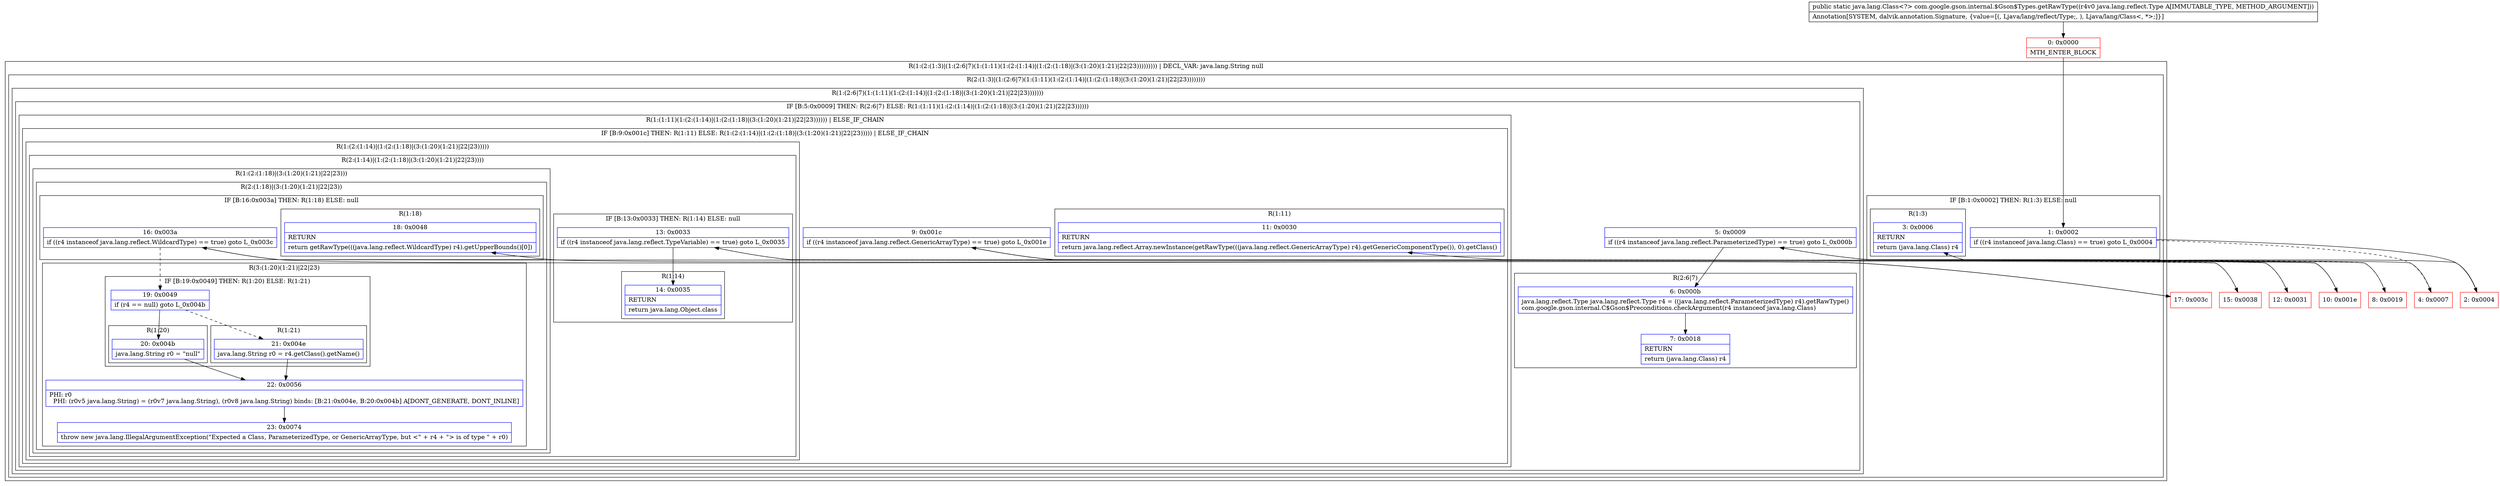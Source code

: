 digraph "CFG forcom.google.gson.internal.$Gson$Types.getRawType(Ljava\/lang\/reflect\/Type;)Ljava\/lang\/Class;" {
subgraph cluster_Region_444453691 {
label = "R(1:(2:(1:3)|(1:(2:6|7)(1:(1:11)(1:(2:(1:14)|(1:(2:(1:18)|(3:(1:20)(1:21)|22|23))))))))) | DECL_VAR: java.lang.String null\l";
node [shape=record,color=blue];
subgraph cluster_Region_1565837407 {
label = "R(2:(1:3)|(1:(2:6|7)(1:(1:11)(1:(2:(1:14)|(1:(2:(1:18)|(3:(1:20)(1:21)|22|23))))))))";
node [shape=record,color=blue];
subgraph cluster_IfRegion_1597976189 {
label = "IF [B:1:0x0002] THEN: R(1:3) ELSE: null";
node [shape=record,color=blue];
Node_1 [shape=record,label="{1\:\ 0x0002|if ((r4 instanceof java.lang.Class) == true) goto L_0x0004\l}"];
subgraph cluster_Region_947724394 {
label = "R(1:3)";
node [shape=record,color=blue];
Node_3 [shape=record,label="{3\:\ 0x0006|RETURN\l|return (java.lang.Class) r4\l}"];
}
}
subgraph cluster_Region_1290655829 {
label = "R(1:(2:6|7)(1:(1:11)(1:(2:(1:14)|(1:(2:(1:18)|(3:(1:20)(1:21)|22|23)))))))";
node [shape=record,color=blue];
subgraph cluster_IfRegion_931194791 {
label = "IF [B:5:0x0009] THEN: R(2:6|7) ELSE: R(1:(1:11)(1:(2:(1:14)|(1:(2:(1:18)|(3:(1:20)(1:21)|22|23))))))";
node [shape=record,color=blue];
Node_5 [shape=record,label="{5\:\ 0x0009|if ((r4 instanceof java.lang.reflect.ParameterizedType) == true) goto L_0x000b\l}"];
subgraph cluster_Region_295512988 {
label = "R(2:6|7)";
node [shape=record,color=blue];
Node_6 [shape=record,label="{6\:\ 0x000b|java.lang.reflect.Type java.lang.reflect.Type r4 = ((java.lang.reflect.ParameterizedType) r4).getRawType()\lcom.google.gson.internal.C$Gson$Preconditions.checkArgument(r4 instanceof java.lang.Class)\l}"];
Node_7 [shape=record,label="{7\:\ 0x0018|RETURN\l|return (java.lang.Class) r4\l}"];
}
subgraph cluster_Region_300579820 {
label = "R(1:(1:11)(1:(2:(1:14)|(1:(2:(1:18)|(3:(1:20)(1:21)|22|23)))))) | ELSE_IF_CHAIN\l";
node [shape=record,color=blue];
subgraph cluster_IfRegion_1086678987 {
label = "IF [B:9:0x001c] THEN: R(1:11) ELSE: R(1:(2:(1:14)|(1:(2:(1:18)|(3:(1:20)(1:21)|22|23))))) | ELSE_IF_CHAIN\l";
node [shape=record,color=blue];
Node_9 [shape=record,label="{9\:\ 0x001c|if ((r4 instanceof java.lang.reflect.GenericArrayType) == true) goto L_0x001e\l}"];
subgraph cluster_Region_1648894198 {
label = "R(1:11)";
node [shape=record,color=blue];
Node_11 [shape=record,label="{11\:\ 0x0030|RETURN\l|return java.lang.reflect.Array.newInstance(getRawType(((java.lang.reflect.GenericArrayType) r4).getGenericComponentType()), 0).getClass()\l}"];
}
subgraph cluster_Region_1380273863 {
label = "R(1:(2:(1:14)|(1:(2:(1:18)|(3:(1:20)(1:21)|22|23)))))";
node [shape=record,color=blue];
subgraph cluster_Region_280132216 {
label = "R(2:(1:14)|(1:(2:(1:18)|(3:(1:20)(1:21)|22|23))))";
node [shape=record,color=blue];
subgraph cluster_IfRegion_2074262682 {
label = "IF [B:13:0x0033] THEN: R(1:14) ELSE: null";
node [shape=record,color=blue];
Node_13 [shape=record,label="{13\:\ 0x0033|if ((r4 instanceof java.lang.reflect.TypeVariable) == true) goto L_0x0035\l}"];
subgraph cluster_Region_1489927304 {
label = "R(1:14)";
node [shape=record,color=blue];
Node_14 [shape=record,label="{14\:\ 0x0035|RETURN\l|return java.lang.Object.class\l}"];
}
}
subgraph cluster_Region_537207328 {
label = "R(1:(2:(1:18)|(3:(1:20)(1:21)|22|23)))";
node [shape=record,color=blue];
subgraph cluster_Region_602406370 {
label = "R(2:(1:18)|(3:(1:20)(1:21)|22|23))";
node [shape=record,color=blue];
subgraph cluster_IfRegion_1297073000 {
label = "IF [B:16:0x003a] THEN: R(1:18) ELSE: null";
node [shape=record,color=blue];
Node_16 [shape=record,label="{16\:\ 0x003a|if ((r4 instanceof java.lang.reflect.WildcardType) == true) goto L_0x003c\l}"];
subgraph cluster_Region_1724832885 {
label = "R(1:18)";
node [shape=record,color=blue];
Node_18 [shape=record,label="{18\:\ 0x0048|RETURN\l|return getRawType(((java.lang.reflect.WildcardType) r4).getUpperBounds()[0])\l}"];
}
}
subgraph cluster_Region_1876162222 {
label = "R(3:(1:20)(1:21)|22|23)";
node [shape=record,color=blue];
subgraph cluster_IfRegion_1934036571 {
label = "IF [B:19:0x0049] THEN: R(1:20) ELSE: R(1:21)";
node [shape=record,color=blue];
Node_19 [shape=record,label="{19\:\ 0x0049|if (r4 == null) goto L_0x004b\l}"];
subgraph cluster_Region_1962507133 {
label = "R(1:20)";
node [shape=record,color=blue];
Node_20 [shape=record,label="{20\:\ 0x004b|java.lang.String r0 = \"null\"\l}"];
}
subgraph cluster_Region_1774982911 {
label = "R(1:21)";
node [shape=record,color=blue];
Node_21 [shape=record,label="{21\:\ 0x004e|java.lang.String r0 = r4.getClass().getName()\l}"];
}
}
Node_22 [shape=record,label="{22\:\ 0x0056|PHI: r0 \l  PHI: (r0v5 java.lang.String) = (r0v7 java.lang.String), (r0v8 java.lang.String) binds: [B:21:0x004e, B:20:0x004b] A[DONT_GENERATE, DONT_INLINE]\l}"];
Node_23 [shape=record,label="{23\:\ 0x0074|throw new java.lang.IllegalArgumentException(\"Expected a Class, ParameterizedType, or GenericArrayType, but \<\" + r4 + \"\> is of type \" + r0)\l}"];
}
}
}
}
}
}
}
}
}
}
}
Node_0 [shape=record,color=red,label="{0\:\ 0x0000|MTH_ENTER_BLOCK\l}"];
Node_2 [shape=record,color=red,label="{2\:\ 0x0004}"];
Node_4 [shape=record,color=red,label="{4\:\ 0x0007}"];
Node_8 [shape=record,color=red,label="{8\:\ 0x0019}"];
Node_10 [shape=record,color=red,label="{10\:\ 0x001e}"];
Node_12 [shape=record,color=red,label="{12\:\ 0x0031}"];
Node_15 [shape=record,color=red,label="{15\:\ 0x0038}"];
Node_17 [shape=record,color=red,label="{17\:\ 0x003c}"];
MethodNode[shape=record,label="{public static java.lang.Class\<?\> com.google.gson.internal.$Gson$Types.getRawType((r4v0 java.lang.reflect.Type A[IMMUTABLE_TYPE, METHOD_ARGUMENT]))  | Annotation[SYSTEM, dalvik.annotation.Signature, \{value=[(, Ljava\/lang\/reflect\/Type;, ), Ljava\/lang\/Class\<, *\>;]\}]\l}"];
MethodNode -> Node_0;
Node_1 -> Node_2;
Node_1 -> Node_4[style=dashed];
Node_5 -> Node_6;
Node_5 -> Node_8[style=dashed];
Node_6 -> Node_7;
Node_9 -> Node_10;
Node_9 -> Node_12[style=dashed];
Node_13 -> Node_14;
Node_13 -> Node_15[style=dashed];
Node_16 -> Node_17;
Node_16 -> Node_19[style=dashed];
Node_19 -> Node_20;
Node_19 -> Node_21[style=dashed];
Node_20 -> Node_22;
Node_21 -> Node_22;
Node_22 -> Node_23;
Node_0 -> Node_1;
Node_2 -> Node_3;
Node_4 -> Node_5;
Node_8 -> Node_9;
Node_10 -> Node_11;
Node_12 -> Node_13;
Node_15 -> Node_16;
Node_17 -> Node_18;
}

